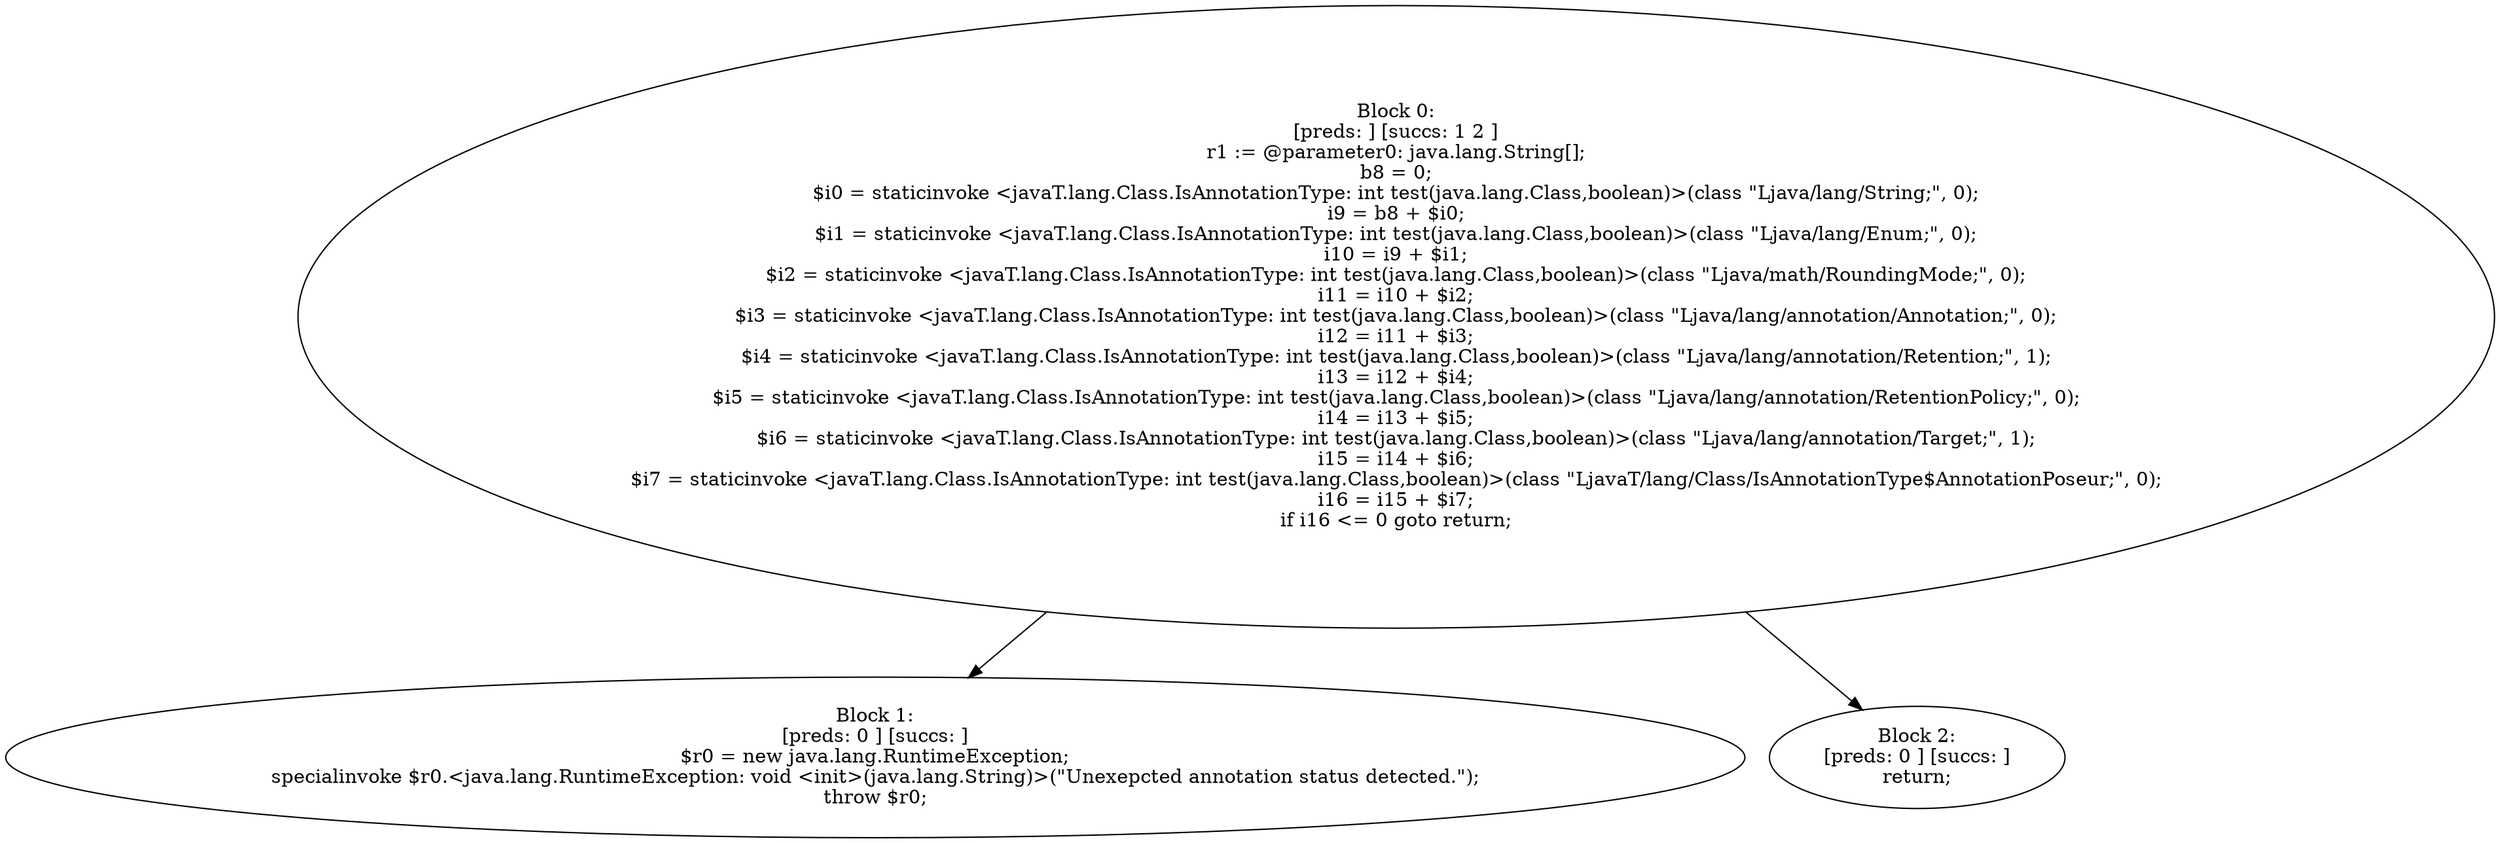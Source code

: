digraph "unitGraph" {
    "Block 0:
[preds: ] [succs: 1 2 ]
r1 := @parameter0: java.lang.String[];
b8 = 0;
$i0 = staticinvoke <javaT.lang.Class.IsAnnotationType: int test(java.lang.Class,boolean)>(class \"Ljava/lang/String;\", 0);
i9 = b8 + $i0;
$i1 = staticinvoke <javaT.lang.Class.IsAnnotationType: int test(java.lang.Class,boolean)>(class \"Ljava/lang/Enum;\", 0);
i10 = i9 + $i1;
$i2 = staticinvoke <javaT.lang.Class.IsAnnotationType: int test(java.lang.Class,boolean)>(class \"Ljava/math/RoundingMode;\", 0);
i11 = i10 + $i2;
$i3 = staticinvoke <javaT.lang.Class.IsAnnotationType: int test(java.lang.Class,boolean)>(class \"Ljava/lang/annotation/Annotation;\", 0);
i12 = i11 + $i3;
$i4 = staticinvoke <javaT.lang.Class.IsAnnotationType: int test(java.lang.Class,boolean)>(class \"Ljava/lang/annotation/Retention;\", 1);
i13 = i12 + $i4;
$i5 = staticinvoke <javaT.lang.Class.IsAnnotationType: int test(java.lang.Class,boolean)>(class \"Ljava/lang/annotation/RetentionPolicy;\", 0);
i14 = i13 + $i5;
$i6 = staticinvoke <javaT.lang.Class.IsAnnotationType: int test(java.lang.Class,boolean)>(class \"Ljava/lang/annotation/Target;\", 1);
i15 = i14 + $i6;
$i7 = staticinvoke <javaT.lang.Class.IsAnnotationType: int test(java.lang.Class,boolean)>(class \"LjavaT/lang/Class/IsAnnotationType$AnnotationPoseur;\", 0);
i16 = i15 + $i7;
if i16 <= 0 goto return;
"
    "Block 1:
[preds: 0 ] [succs: ]
$r0 = new java.lang.RuntimeException;
specialinvoke $r0.<java.lang.RuntimeException: void <init>(java.lang.String)>(\"Unexepcted annotation status detected.\");
throw $r0;
"
    "Block 2:
[preds: 0 ] [succs: ]
return;
"
    "Block 0:
[preds: ] [succs: 1 2 ]
r1 := @parameter0: java.lang.String[];
b8 = 0;
$i0 = staticinvoke <javaT.lang.Class.IsAnnotationType: int test(java.lang.Class,boolean)>(class \"Ljava/lang/String;\", 0);
i9 = b8 + $i0;
$i1 = staticinvoke <javaT.lang.Class.IsAnnotationType: int test(java.lang.Class,boolean)>(class \"Ljava/lang/Enum;\", 0);
i10 = i9 + $i1;
$i2 = staticinvoke <javaT.lang.Class.IsAnnotationType: int test(java.lang.Class,boolean)>(class \"Ljava/math/RoundingMode;\", 0);
i11 = i10 + $i2;
$i3 = staticinvoke <javaT.lang.Class.IsAnnotationType: int test(java.lang.Class,boolean)>(class \"Ljava/lang/annotation/Annotation;\", 0);
i12 = i11 + $i3;
$i4 = staticinvoke <javaT.lang.Class.IsAnnotationType: int test(java.lang.Class,boolean)>(class \"Ljava/lang/annotation/Retention;\", 1);
i13 = i12 + $i4;
$i5 = staticinvoke <javaT.lang.Class.IsAnnotationType: int test(java.lang.Class,boolean)>(class \"Ljava/lang/annotation/RetentionPolicy;\", 0);
i14 = i13 + $i5;
$i6 = staticinvoke <javaT.lang.Class.IsAnnotationType: int test(java.lang.Class,boolean)>(class \"Ljava/lang/annotation/Target;\", 1);
i15 = i14 + $i6;
$i7 = staticinvoke <javaT.lang.Class.IsAnnotationType: int test(java.lang.Class,boolean)>(class \"LjavaT/lang/Class/IsAnnotationType$AnnotationPoseur;\", 0);
i16 = i15 + $i7;
if i16 <= 0 goto return;
"->"Block 1:
[preds: 0 ] [succs: ]
$r0 = new java.lang.RuntimeException;
specialinvoke $r0.<java.lang.RuntimeException: void <init>(java.lang.String)>(\"Unexepcted annotation status detected.\");
throw $r0;
";
    "Block 0:
[preds: ] [succs: 1 2 ]
r1 := @parameter0: java.lang.String[];
b8 = 0;
$i0 = staticinvoke <javaT.lang.Class.IsAnnotationType: int test(java.lang.Class,boolean)>(class \"Ljava/lang/String;\", 0);
i9 = b8 + $i0;
$i1 = staticinvoke <javaT.lang.Class.IsAnnotationType: int test(java.lang.Class,boolean)>(class \"Ljava/lang/Enum;\", 0);
i10 = i9 + $i1;
$i2 = staticinvoke <javaT.lang.Class.IsAnnotationType: int test(java.lang.Class,boolean)>(class \"Ljava/math/RoundingMode;\", 0);
i11 = i10 + $i2;
$i3 = staticinvoke <javaT.lang.Class.IsAnnotationType: int test(java.lang.Class,boolean)>(class \"Ljava/lang/annotation/Annotation;\", 0);
i12 = i11 + $i3;
$i4 = staticinvoke <javaT.lang.Class.IsAnnotationType: int test(java.lang.Class,boolean)>(class \"Ljava/lang/annotation/Retention;\", 1);
i13 = i12 + $i4;
$i5 = staticinvoke <javaT.lang.Class.IsAnnotationType: int test(java.lang.Class,boolean)>(class \"Ljava/lang/annotation/RetentionPolicy;\", 0);
i14 = i13 + $i5;
$i6 = staticinvoke <javaT.lang.Class.IsAnnotationType: int test(java.lang.Class,boolean)>(class \"Ljava/lang/annotation/Target;\", 1);
i15 = i14 + $i6;
$i7 = staticinvoke <javaT.lang.Class.IsAnnotationType: int test(java.lang.Class,boolean)>(class \"LjavaT/lang/Class/IsAnnotationType$AnnotationPoseur;\", 0);
i16 = i15 + $i7;
if i16 <= 0 goto return;
"->"Block 2:
[preds: 0 ] [succs: ]
return;
";
}
